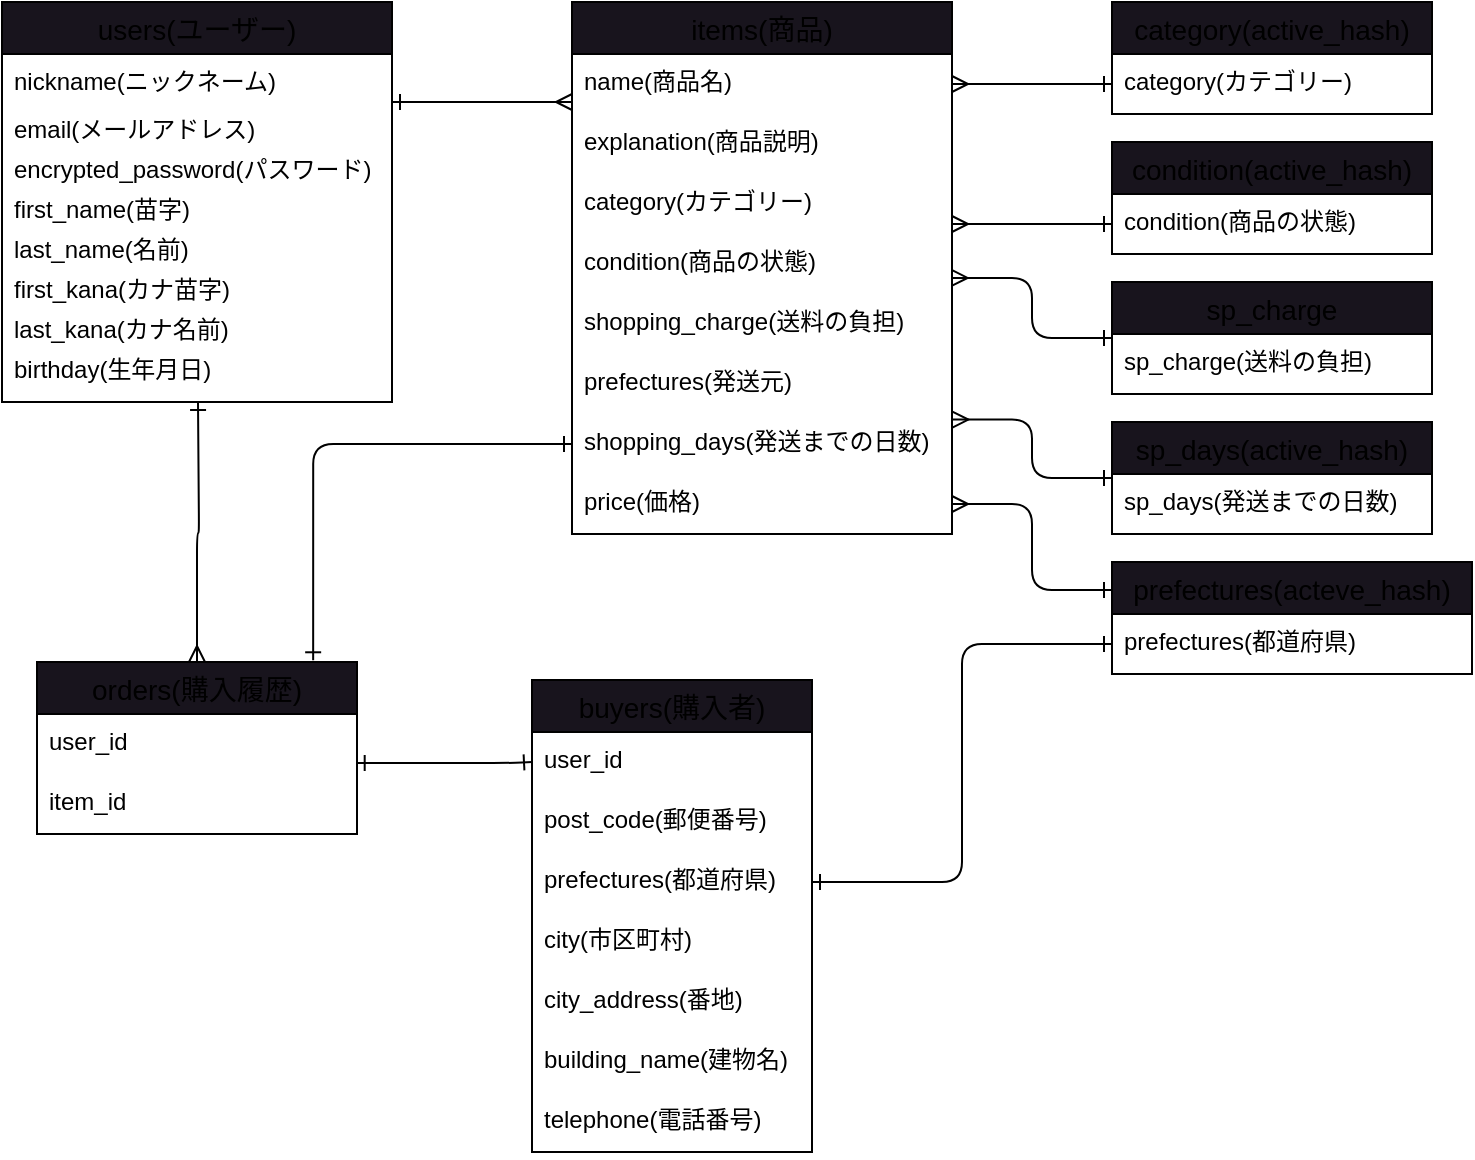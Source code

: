 <mxfile>
    <diagram id="vLF_i6F1k8ErNTUPI2FP" name="ページ1">
        <mxGraphModel dx="973" dy="621" grid="1" gridSize="10" guides="1" tooltips="1" connect="1" arrows="1" fold="1" page="1" pageScale="1" pageWidth="827" pageHeight="1169" math="0" shadow="0">
            <root>
                <mxCell id="0"/>
                <mxCell id="1" parent="0"/>
                <mxCell id="107" style="edgeStyle=orthogonalEdgeStyle;html=1;exitX=1;exitY=0.25;exitDx=0;exitDy=0;startArrow=ERone;startFill=0;endArrow=ERmany;endFill=0;" edge="1" parent="1" source="68">
                    <mxGeometry relative="1" as="geometry">
                        <mxPoint x="300" y="60" as="targetPoint"/>
                        <Array as="points">
                            <mxPoint x="300" y="60"/>
                        </Array>
                    </mxGeometry>
                </mxCell>
                <mxCell id="68" value="users(ユーザー)" style="swimlane;fontStyle=0;childLayout=stackLayout;horizontal=1;startSize=26;horizontalStack=0;resizeParent=1;resizeParentMax=0;resizeLast=0;collapsible=1;marginBottom=0;align=center;fontSize=14;strokeWidth=1;fillColor=#18141D;gradientColor=none;swimlaneFillColor=default;" vertex="1" parent="1">
                    <mxGeometry x="15" y="10" width="195" height="200" as="geometry"/>
                </mxCell>
                <mxCell id="69" value="nickname(ニックネーム)   " style="text;strokeColor=none;fillColor=none;spacingLeft=4;spacingRight=4;overflow=hidden;rotatable=0;points=[[0,0.5],[1,0.5]];portConstraint=eastwest;fontSize=12;strokeWidth=1;" vertex="1" parent="68">
                    <mxGeometry y="26" width="195" height="24" as="geometry"/>
                </mxCell>
                <mxCell id="70" value="email(メールアドレス)" style="text;strokeColor=none;fillColor=none;spacingLeft=4;spacingRight=4;overflow=hidden;rotatable=0;points=[[0,0.5],[1,0.5]];portConstraint=eastwest;fontSize=12;strokeWidth=1;" vertex="1" parent="68">
                    <mxGeometry y="50" width="195" height="20" as="geometry"/>
                </mxCell>
                <mxCell id="76" value="encrypted_password(パスワード)" style="text;strokeColor=none;fillColor=none;spacingLeft=4;spacingRight=4;overflow=hidden;rotatable=0;points=[[0,0.5],[1,0.5]];portConstraint=eastwest;fontSize=12;strokeWidth=1;" vertex="1" parent="68">
                    <mxGeometry y="70" width="195" height="20" as="geometry"/>
                </mxCell>
                <mxCell id="75" value="first_name(苗字)" style="text;strokeColor=none;fillColor=none;spacingLeft=4;spacingRight=4;overflow=hidden;rotatable=0;points=[[0,0.5],[1,0.5]];portConstraint=eastwest;fontSize=12;strokeWidth=1;" vertex="1" parent="68">
                    <mxGeometry y="90" width="195" height="20" as="geometry"/>
                </mxCell>
                <mxCell id="105" value="last_name(名前)" style="text;strokeColor=none;fillColor=none;spacingLeft=4;spacingRight=4;overflow=hidden;rotatable=0;points=[[0,0.5],[1,0.5]];portConstraint=eastwest;fontSize=12;strokeWidth=1;" vertex="1" parent="68">
                    <mxGeometry y="110" width="195" height="20" as="geometry"/>
                </mxCell>
                <mxCell id="106" value="first_kana(カナ苗字)" style="text;strokeColor=none;fillColor=none;spacingLeft=4;spacingRight=4;overflow=hidden;rotatable=0;points=[[0,0.5],[1,0.5]];portConstraint=eastwest;fontSize=12;strokeWidth=1;" vertex="1" parent="68">
                    <mxGeometry y="130" width="195" height="20" as="geometry"/>
                </mxCell>
                <mxCell id="74" value="last_kana(カナ名前)" style="text;strokeColor=none;fillColor=none;spacingLeft=4;spacingRight=4;overflow=hidden;rotatable=0;points=[[0,0.5],[1,0.5]];portConstraint=eastwest;fontSize=12;strokeWidth=1;" vertex="1" parent="68">
                    <mxGeometry y="150" width="195" height="20" as="geometry"/>
                </mxCell>
                <mxCell id="72" value="birthday(生年月日)" style="text;strokeColor=none;fillColor=none;spacingLeft=4;spacingRight=4;overflow=hidden;rotatable=0;points=[[0,0.5],[1,0.5]];portConstraint=eastwest;fontSize=12;strokeWidth=1;" vertex="1" parent="68">
                    <mxGeometry y="170" width="195" height="30" as="geometry"/>
                </mxCell>
                <mxCell id="77" value="items(商品)" style="swimlane;fontStyle=0;childLayout=stackLayout;horizontal=1;startSize=26;horizontalStack=0;resizeParent=1;resizeParentMax=0;resizeLast=0;collapsible=1;marginBottom=0;align=center;fontSize=14;strokeWidth=1;fillColor=#18141D;gradientColor=none;swimlaneFillColor=default;" vertex="1" parent="1">
                    <mxGeometry x="300" y="10" width="190" height="266" as="geometry"/>
                </mxCell>
                <mxCell id="79" value="name(商品名)" style="text;strokeColor=none;fillColor=none;spacingLeft=4;spacingRight=4;overflow=hidden;rotatable=0;points=[[0,0.5],[1,0.5]];portConstraint=eastwest;fontSize=12;strokeWidth=1;" vertex="1" parent="77">
                    <mxGeometry y="26" width="190" height="30" as="geometry"/>
                </mxCell>
                <mxCell id="80" value="explanation(商品説明)" style="text;strokeColor=none;fillColor=none;spacingLeft=4;spacingRight=4;overflow=hidden;rotatable=0;points=[[0,0.5],[1,0.5]];portConstraint=eastwest;fontSize=12;strokeWidth=1;" vertex="1" parent="77">
                    <mxGeometry y="56" width="190" height="30" as="geometry"/>
                </mxCell>
                <mxCell id="81" value="category(カテゴリー)" style="text;strokeColor=none;fillColor=none;spacingLeft=4;spacingRight=4;overflow=hidden;rotatable=0;points=[[0,0.5],[1,0.5]];portConstraint=eastwest;fontSize=12;strokeWidth=1;" vertex="1" parent="77">
                    <mxGeometry y="86" width="190" height="30" as="geometry"/>
                </mxCell>
                <mxCell id="82" value="condition(商品の状態)" style="text;strokeColor=none;fillColor=none;spacingLeft=4;spacingRight=4;overflow=hidden;rotatable=0;points=[[0,0.5],[1,0.5]];portConstraint=eastwest;fontSize=12;strokeWidth=1;" vertex="1" parent="77">
                    <mxGeometry y="116" width="190" height="30" as="geometry"/>
                </mxCell>
                <mxCell id="88" value="shopping_charge(送料の負担)" style="text;strokeColor=none;fillColor=none;spacingLeft=4;spacingRight=4;overflow=hidden;rotatable=0;points=[[0,0.5],[1,0.5]];portConstraint=eastwest;fontSize=12;strokeWidth=1;" vertex="1" parent="77">
                    <mxGeometry y="146" width="190" height="30" as="geometry"/>
                </mxCell>
                <mxCell id="87" value="prefectures(発送元)" style="text;strokeColor=none;fillColor=none;spacingLeft=4;spacingRight=4;overflow=hidden;rotatable=0;points=[[0,0.5],[1,0.5]];portConstraint=eastwest;fontSize=12;strokeWidth=1;" vertex="1" parent="77">
                    <mxGeometry y="176" width="190" height="30" as="geometry"/>
                </mxCell>
                <mxCell id="86" value="shopping_days(発送までの日数)" style="text;strokeColor=none;fillColor=none;spacingLeft=4;spacingRight=4;overflow=hidden;rotatable=0;points=[[0,0.5],[1,0.5]];portConstraint=eastwest;fontSize=12;strokeWidth=1;" vertex="1" parent="77">
                    <mxGeometry y="206" width="190" height="30" as="geometry"/>
                </mxCell>
                <mxCell id="83" value="price(価格)" style="text;strokeColor=none;fillColor=none;spacingLeft=4;spacingRight=4;overflow=hidden;rotatable=0;points=[[0,0.5],[1,0.5]];portConstraint=eastwest;fontSize=12;strokeWidth=1;" vertex="1" parent="77">
                    <mxGeometry y="236" width="190" height="30" as="geometry"/>
                </mxCell>
                <mxCell id="90" value="buyers(購入者)" style="swimlane;fontStyle=0;childLayout=stackLayout;horizontal=1;startSize=26;horizontalStack=0;resizeParent=1;resizeParentMax=0;resizeLast=0;collapsible=1;marginBottom=0;align=center;fontSize=14;strokeWidth=1;fillColor=#18141D;gradientColor=none;swimlaneFillColor=default;" vertex="1" parent="1">
                    <mxGeometry x="280" y="349" width="140" height="236" as="geometry"/>
                </mxCell>
                <mxCell id="115" value="user_id" style="text;strokeColor=none;fillColor=none;spacingLeft=4;spacingRight=4;overflow=hidden;rotatable=0;points=[[0,0.5],[1,0.5]];portConstraint=eastwest;fontSize=12;strokeWidth=1;" vertex="1" parent="90">
                    <mxGeometry y="26" width="140" height="30" as="geometry"/>
                </mxCell>
                <mxCell id="91" value="post_code(郵便番号)" style="text;strokeColor=none;fillColor=none;spacingLeft=4;spacingRight=4;overflow=hidden;rotatable=0;points=[[0,0.5],[1,0.5]];portConstraint=eastwest;fontSize=12;strokeWidth=1;" vertex="1" parent="90">
                    <mxGeometry y="56" width="140" height="30" as="geometry"/>
                </mxCell>
                <mxCell id="92" value="prefectures(都道府県)" style="text;strokeColor=none;fillColor=none;spacingLeft=4;spacingRight=4;overflow=hidden;rotatable=0;points=[[0,0.5],[1,0.5]];portConstraint=eastwest;fontSize=12;strokeWidth=1;" vertex="1" parent="90">
                    <mxGeometry y="86" width="140" height="30" as="geometry"/>
                </mxCell>
                <mxCell id="93" value="city(市区町村)" style="text;strokeColor=none;fillColor=none;spacingLeft=4;spacingRight=4;overflow=hidden;rotatable=0;points=[[0,0.5],[1,0.5]];portConstraint=eastwest;fontSize=12;strokeWidth=1;" vertex="1" parent="90">
                    <mxGeometry y="116" width="140" height="30" as="geometry"/>
                </mxCell>
                <mxCell id="94" value="city_address(番地)" style="text;strokeColor=none;fillColor=none;spacingLeft=4;spacingRight=4;overflow=hidden;rotatable=0;points=[[0,0.5],[1,0.5]];portConstraint=eastwest;fontSize=12;strokeWidth=1;" vertex="1" parent="90">
                    <mxGeometry y="146" width="140" height="30" as="geometry"/>
                </mxCell>
                <mxCell id="95" value="building_name(建物名)" style="text;strokeColor=none;fillColor=none;spacingLeft=4;spacingRight=4;overflow=hidden;rotatable=0;points=[[0,0.5],[1,0.5]];portConstraint=eastwest;fontSize=12;strokeWidth=1;" vertex="1" parent="90">
                    <mxGeometry y="176" width="140" height="30" as="geometry"/>
                </mxCell>
                <mxCell id="96" value="telephone(電話番号)" style="text;strokeColor=none;fillColor=none;spacingLeft=4;spacingRight=4;overflow=hidden;rotatable=0;points=[[0,0.5],[1,0.5]];portConstraint=eastwest;fontSize=12;strokeWidth=1;" vertex="1" parent="90">
                    <mxGeometry y="206" width="140" height="30" as="geometry"/>
                </mxCell>
                <mxCell id="117" style="edgeStyle=orthogonalEdgeStyle;html=1;exitX=0.5;exitY=0;exitDx=0;exitDy=0;startArrow=ERmany;startFill=0;endArrow=ERone;endFill=0;" edge="1" parent="1" source="109">
                    <mxGeometry relative="1" as="geometry">
                        <mxPoint x="113" y="210" as="targetPoint"/>
                    </mxGeometry>
                </mxCell>
                <mxCell id="109" value="orders(購入履歴)" style="swimlane;fontStyle=0;childLayout=stackLayout;horizontal=1;startSize=26;horizontalStack=0;resizeParent=1;resizeParentMax=0;resizeLast=0;collapsible=1;marginBottom=0;align=center;fontSize=14;strokeWidth=1;fillColor=#18141D;gradientColor=none;swimlaneFillColor=default;" vertex="1" parent="1">
                    <mxGeometry x="32.5" y="340" width="160" height="86" as="geometry"/>
                </mxCell>
                <mxCell id="110" value="user_id" style="text;strokeColor=none;fillColor=none;spacingLeft=4;spacingRight=4;overflow=hidden;rotatable=0;points=[[0,0.5],[1,0.5]];portConstraint=eastwest;fontSize=12;strokeWidth=1;" vertex="1" parent="109">
                    <mxGeometry y="26" width="160" height="30" as="geometry"/>
                </mxCell>
                <mxCell id="111" value="item_id" style="text;strokeColor=none;fillColor=none;spacingLeft=4;spacingRight=4;overflow=hidden;rotatable=0;points=[[0,0.5],[1,0.5]];portConstraint=eastwest;fontSize=12;strokeWidth=1;" vertex="1" parent="109">
                    <mxGeometry y="56" width="160" height="30" as="geometry"/>
                </mxCell>
                <mxCell id="116" style="edgeStyle=orthogonalEdgeStyle;html=1;exitX=0.999;exitY=0.815;exitDx=0;exitDy=0;startArrow=ERone;startFill=0;endArrow=ERone;endFill=0;exitPerimeter=0;" edge="1" parent="1" source="110">
                    <mxGeometry relative="1" as="geometry">
                        <mxPoint x="280" y="390" as="targetPoint"/>
                        <Array as="points">
                            <mxPoint x="270" y="391"/>
                        </Array>
                    </mxGeometry>
                </mxCell>
                <mxCell id="118" style="edgeStyle=orthogonalEdgeStyle;html=1;exitX=0;exitY=0.5;exitDx=0;exitDy=0;entryX=0.863;entryY=-0.01;entryDx=0;entryDy=0;entryPerimeter=0;startArrow=ERone;startFill=0;endArrow=ERone;endFill=0;" edge="1" parent="1" source="86" target="109">
                    <mxGeometry relative="1" as="geometry"/>
                </mxCell>
                <mxCell id="145" style="edgeStyle=orthogonalEdgeStyle;html=1;exitX=0;exitY=0.25;exitDx=0;exitDy=0;entryX=1;entryY=0.5;entryDx=0;entryDy=0;startArrow=ERone;startFill=0;endArrow=ERmany;endFill=0;" edge="1" parent="1" source="119" target="83">
                    <mxGeometry relative="1" as="geometry"/>
                </mxCell>
                <mxCell id="119" value="prefectures(acteve_hash)" style="swimlane;fontStyle=0;childLayout=stackLayout;horizontal=1;startSize=26;horizontalStack=0;resizeParent=1;resizeParentMax=0;resizeLast=0;collapsible=1;marginBottom=0;align=center;fontSize=14;strokeWidth=1;fillColor=#18141D;gradientColor=none;" vertex="1" parent="1">
                    <mxGeometry x="570" y="290" width="180" height="56" as="geometry"/>
                </mxCell>
                <mxCell id="120" value="prefectures(都道府県)" style="text;strokeColor=none;fillColor=none;spacingLeft=4;spacingRight=4;overflow=hidden;rotatable=0;points=[[0,0.5],[1,0.5]];portConstraint=eastwest;fontSize=12;strokeWidth=1;" vertex="1" parent="119">
                    <mxGeometry y="26" width="180" height="30" as="geometry"/>
                </mxCell>
                <mxCell id="143" style="edgeStyle=orthogonalEdgeStyle;html=1;exitX=0;exitY=0.5;exitDx=0;exitDy=0;entryX=1.001;entryY=0.093;entryDx=0;entryDy=0;entryPerimeter=0;startArrow=ERone;startFill=0;endArrow=ERmany;endFill=0;" edge="1" parent="1" source="123" target="86">
                    <mxGeometry relative="1" as="geometry"/>
                </mxCell>
                <mxCell id="123" value="sp_days(active_hash)" style="swimlane;fontStyle=0;childLayout=stackLayout;horizontal=1;startSize=26;horizontalStack=0;resizeParent=1;resizeParentMax=0;resizeLast=0;collapsible=1;marginBottom=0;align=center;fontSize=14;strokeWidth=1;fillColor=#18141D;gradientColor=none;" vertex="1" parent="1">
                    <mxGeometry x="570" y="220" width="160" height="56" as="geometry"/>
                </mxCell>
                <mxCell id="124" value="sp_days(発送までの日数)" style="text;strokeColor=none;fillColor=none;spacingLeft=4;spacingRight=4;overflow=hidden;rotatable=0;points=[[0,0.5],[1,0.5]];portConstraint=eastwest;fontSize=12;strokeWidth=1;" vertex="1" parent="123">
                    <mxGeometry y="26" width="160" height="30" as="geometry"/>
                </mxCell>
                <mxCell id="142" style="edgeStyle=orthogonalEdgeStyle;html=1;exitX=0;exitY=0.5;exitDx=0;exitDy=0;entryX=0.999;entryY=0.733;entryDx=0;entryDy=0;entryPerimeter=0;startArrow=ERone;startFill=0;endArrow=ERmany;endFill=0;" edge="1" parent="1" source="127" target="82">
                    <mxGeometry relative="1" as="geometry"/>
                </mxCell>
                <mxCell id="127" value="sp_charge" style="swimlane;fontStyle=0;childLayout=stackLayout;horizontal=1;startSize=26;horizontalStack=0;resizeParent=1;resizeParentMax=0;resizeLast=0;collapsible=1;marginBottom=0;align=center;fontSize=14;strokeWidth=1;fillColor=#18141D;gradientColor=none;" vertex="1" parent="1">
                    <mxGeometry x="570" y="150" width="160" height="56" as="geometry"/>
                </mxCell>
                <mxCell id="128" value="sp_charge(送料の負担)" style="text;strokeColor=none;fillColor=none;spacingLeft=4;spacingRight=4;overflow=hidden;rotatable=0;points=[[0,0.5],[1,0.5]];portConstraint=eastwest;fontSize=12;strokeWidth=1;" vertex="1" parent="127">
                    <mxGeometry y="26" width="160" height="30" as="geometry"/>
                </mxCell>
                <mxCell id="131" value="condition(active_hash)" style="swimlane;fontStyle=0;childLayout=stackLayout;horizontal=1;startSize=26;horizontalStack=0;resizeParent=1;resizeParentMax=0;resizeLast=0;collapsible=1;marginBottom=0;align=center;fontSize=14;strokeWidth=1;fillColor=#18141D;gradientColor=none;" vertex="1" parent="1">
                    <mxGeometry x="570" y="80" width="160" height="56" as="geometry"/>
                </mxCell>
                <mxCell id="132" value="condition(商品の状態)" style="text;strokeColor=none;fillColor=none;spacingLeft=4;spacingRight=4;overflow=hidden;rotatable=0;points=[[0,0.5],[1,0.5]];portConstraint=eastwest;fontSize=12;strokeWidth=1;" vertex="1" parent="131">
                    <mxGeometry y="26" width="160" height="30" as="geometry"/>
                </mxCell>
                <mxCell id="135" value="category(active_hash)" style="swimlane;fontStyle=0;childLayout=stackLayout;horizontal=1;startSize=26;horizontalStack=0;resizeParent=1;resizeParentMax=0;resizeLast=0;collapsible=1;marginBottom=0;align=center;fontSize=14;strokeWidth=1;fillColor=#18141D;gradientColor=none;" vertex="1" parent="1">
                    <mxGeometry x="570" y="10" width="160" height="56" as="geometry"/>
                </mxCell>
                <mxCell id="136" value="category(カテゴリー)" style="text;strokeColor=none;fillColor=none;spacingLeft=4;spacingRight=4;overflow=hidden;rotatable=0;points=[[0,0.5],[1,0.5]];portConstraint=eastwest;fontSize=12;strokeWidth=1;" vertex="1" parent="135">
                    <mxGeometry y="26" width="160" height="30" as="geometry"/>
                </mxCell>
                <mxCell id="140" style="edgeStyle=orthogonalEdgeStyle;html=1;exitX=0;exitY=0.5;exitDx=0;exitDy=0;entryX=1;entryY=0.5;entryDx=0;entryDy=0;startArrow=ERone;startFill=0;endArrow=ERmany;endFill=0;" edge="1" parent="1" source="136">
                    <mxGeometry relative="1" as="geometry">
                        <mxPoint x="490" y="51" as="targetPoint"/>
                    </mxGeometry>
                </mxCell>
                <mxCell id="141" value="" style="edgeStyle=orthogonalEdgeStyle;html=1;startArrow=ERone;startFill=0;endArrow=ERmany;endFill=0;" edge="1" parent="1" source="132">
                    <mxGeometry relative="1" as="geometry">
                        <mxPoint x="490" y="121" as="targetPoint"/>
                    </mxGeometry>
                </mxCell>
                <mxCell id="147" style="edgeStyle=orthogonalEdgeStyle;html=1;exitX=0;exitY=0.5;exitDx=0;exitDy=0;entryX=1;entryY=0.5;entryDx=0;entryDy=0;startArrow=ERone;startFill=0;endArrow=ERone;endFill=0;" edge="1" parent="1" source="120" target="92">
                    <mxGeometry relative="1" as="geometry"/>
                </mxCell>

            </root>
        </mxGraphModel>
    </diagram>
</mxfile>